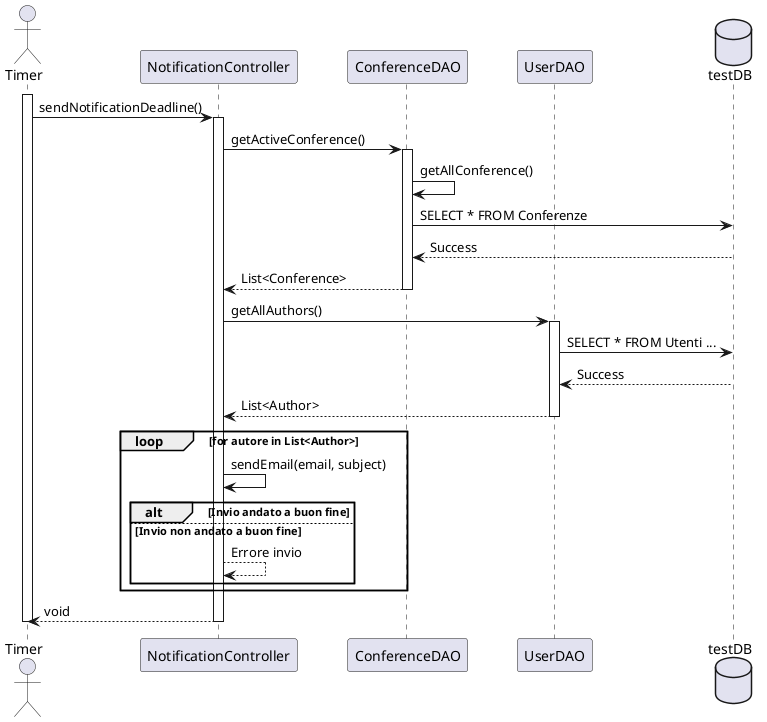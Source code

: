 @startuml
actor Timer
participant "NotificationController"
participant ConferenceDAO
participant UserDAO
database "testDB" as DB

activate Timer
Timer -> NotificationController: sendNotificationDeadline()
activate NotificationController
NotificationController -> ConferenceDAO: getActiveConference()
activate ConferenceDAO
ConferenceDAO -> ConferenceDAO: getAllConference()
ConferenceDAO -> DB: SELECT * FROM Conferenze
DB --> ConferenceDAO: Success
ConferenceDAO --> NotificationController: List<Conference>
deactivate ConferenceDAO
NotificationController -> UserDAO: getAllAuthors()
activate UserDAO
UserDAO -> DB: SELECT * FROM Utenti ...
DB ---> UserDAO: Success
UserDAO --> NotificationController: List<Author>
deactivate UserDAO
loop for autore in List<Author>
NotificationController -> NotificationController: sendEmail(email, subject)
alt Invio andato a buon fine
else Invio non andato a buon fine
NotificationController --> NotificationController: Errore invio
end
end
NotificationController --> Timer: void
deactivate NotificationController
deactivate Timer
@enduml